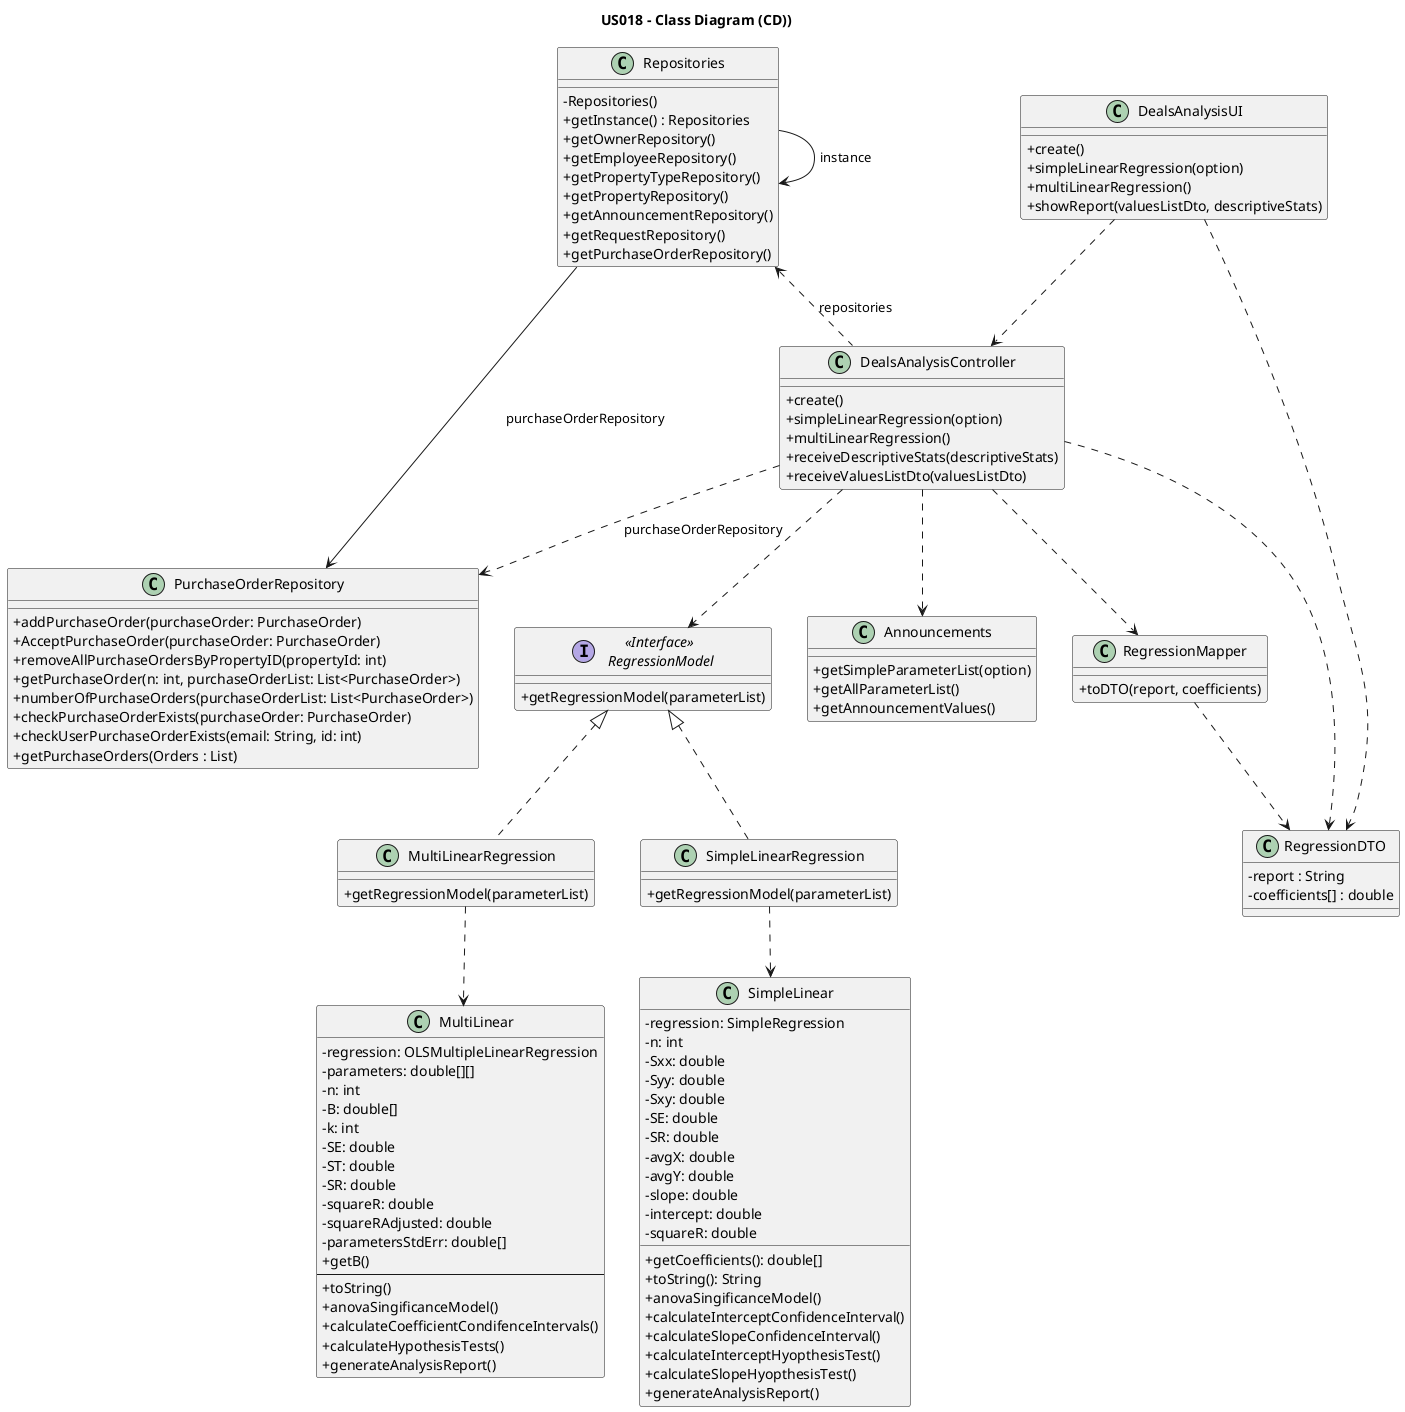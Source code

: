 @startuml
'skinparam monochrome true
skinparam packageStyle rectangle
skinparam shadowing false
'skinparam linetype polyline
'skinparam linetype orto

skinparam classAttributeIconSize 0

title US018 - Class Diagram (CD))


class DealsAnalysisUI {
    +create()
    +simpleLinearRegression(option)
    +multiLinearRegression()
    +showReport(valuesListDto, descriptiveStats)
}

class DealsAnalysisController {
    +create()
    +simpleLinearRegression(option)
    +multiLinearRegression()
    +receiveDescriptiveStats(descriptiveStats)
    +receiveValuesListDto(valuesListDto)
}

class PurchaseOrderRepository {
  + addPurchaseOrder(purchaseOrder: PurchaseOrder)
  + AcceptPurchaseOrder(purchaseOrder: PurchaseOrder)
  + removeAllPurchaseOrdersByPropertyID(propertyId: int)
  + getPurchaseOrder(n: int, purchaseOrderList: List<PurchaseOrder>)
  + numberOfPurchaseOrders(purchaseOrderList: List<PurchaseOrder>)
  + checkPurchaseOrderExists(purchaseOrder: PurchaseOrder)
  + checkUserPurchaseOrderExists(email: String, id: int)
  + getPurchaseOrders(Orders : List)
}


class Announcements {
    +getSimpleParameterList(option)
    +getAllParameterList()
    +getAnnouncementValues()
}

class RegressionMapper {
    +toDTO(report, coefficients)
}

class RegressionDTO{
    - report : String
    - coefficients[] : double
}

class SimpleLinear {
    - regression: SimpleRegression
    - n: int
    - Sxx: double
    - Syy: double
    - Sxy: double
    - SE: double
    - SR: double
    - avgX: double
    - avgY: double
    - slope: double
    - intercept: double
    - squareR: double
    + getCoefficients(): double[]
    + toString(): String
    + anovaSingificanceModel()
    + calculateInterceptConfidenceInterval()
    + calculateSlopeConfidenceInterval()
    + calculateInterceptHyopthesisTest()
    + calculateSlopeHyopthesisTest()
    + generateAnalysisReport()
}


interface "<<Interface>>\n RegressionModel" {
    +getRegressionModel(parameterList)
}

class SimpleLinearRegression implements "<<Interface>>\n RegressionModel"{
    +getRegressionModel(parameterList)
}

class MultiLinearRegression implements "<<Interface>>\n RegressionModel"{
    +getRegressionModel(parameterList)

}
class MultiLinear {
    - regression: OLSMultipleLinearRegression
    - parameters: double[][]
    - n: int
    - B: double[]
    - k: int
    - SE: double
    - ST: double
    - SR: double
    - squareR: double
    - squareRAdjusted: double
    - parametersStdErr: double[]
    + getB()
--
    + toString()
    + anovaSingificanceModel()
    + calculateCoefficientCondifenceIntervals()
    + calculateHypothesisTests()
    + generateAnalysisReport()
}

class Repositories {
  - Repositories()
  +getInstance() : Repositories
  +getOwnerRepository()
  +getEmployeeRepository()
  +getPropertyTypeRepository()
  +getPropertyRepository()
  +getAnnouncementRepository()
  +getRequestRepository()
  +getPurchaseOrderRepository()
}

Repositories -> PurchaseOrderRepository : purchaseOrderRepository
DealsAnalysisController .up.> Repositories : repositories
Repositories -> Repositories : instance
DealsAnalysisController ..> PurchaseOrderRepository : purchaseOrderRepository
MultiLinearRegression ..> MultiLinear
DealsAnalysisUI ..> DealsAnalysisController
DealsAnalysisController ..> Announcements
DealsAnalysisController ..> "<<Interface>>\n RegressionModel"
DealsAnalysisController ..> RegressionMapper
DealsAnalysisController ..> RegressionDTO
DealsAnalysisUI ..> RegressionDTO
RegressionMapper ..> RegressionDTO
SimpleLinearRegression ..> SimpleLinear
@enduml

